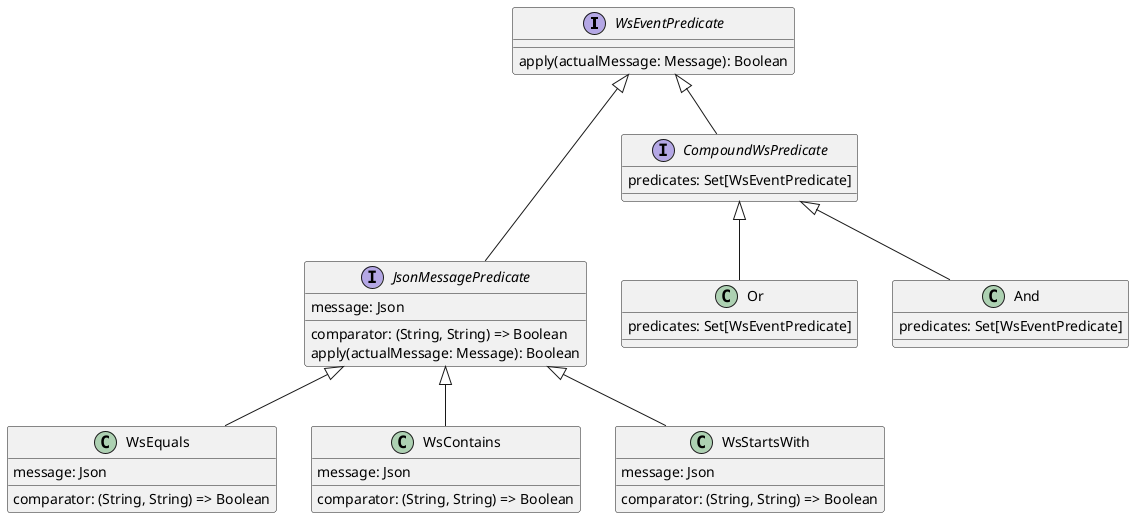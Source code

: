 @startuml

interface WsEventPredicate {
  apply(actualMessage: Message): Boolean
}

interface JsonMessagePredicate {
  comparator: (String, String) => Boolean
  message: Json
  apply(actualMessage: Message): Boolean
}

class WsEquals {
    message: Json
    comparator: (String, String) => Boolean
}

class WsContains {
    message: Json
    comparator: (String, String) => Boolean
}

class WsStartsWith {
    message: Json
    comparator: (String, String) => Boolean
}

interface CompoundWsPredicate {
  predicates: Set[WsEventPredicate]
}

class Or {
  predicates: Set[WsEventPredicate]
}
class And {
    predicates: Set[WsEventPredicate]
}

Or -up-|> CompoundWsPredicate
And -up-|> CompoundWsPredicate
WsStartsWith -up-|> JsonMessagePredicate
WsContains -up-|> JsonMessagePredicate
WsEquals -up-|> JsonMessagePredicate
JsonMessagePredicate --up-|> WsEventPredicate
CompoundWsPredicate -up-|> WsEventPredicate

@enduml
